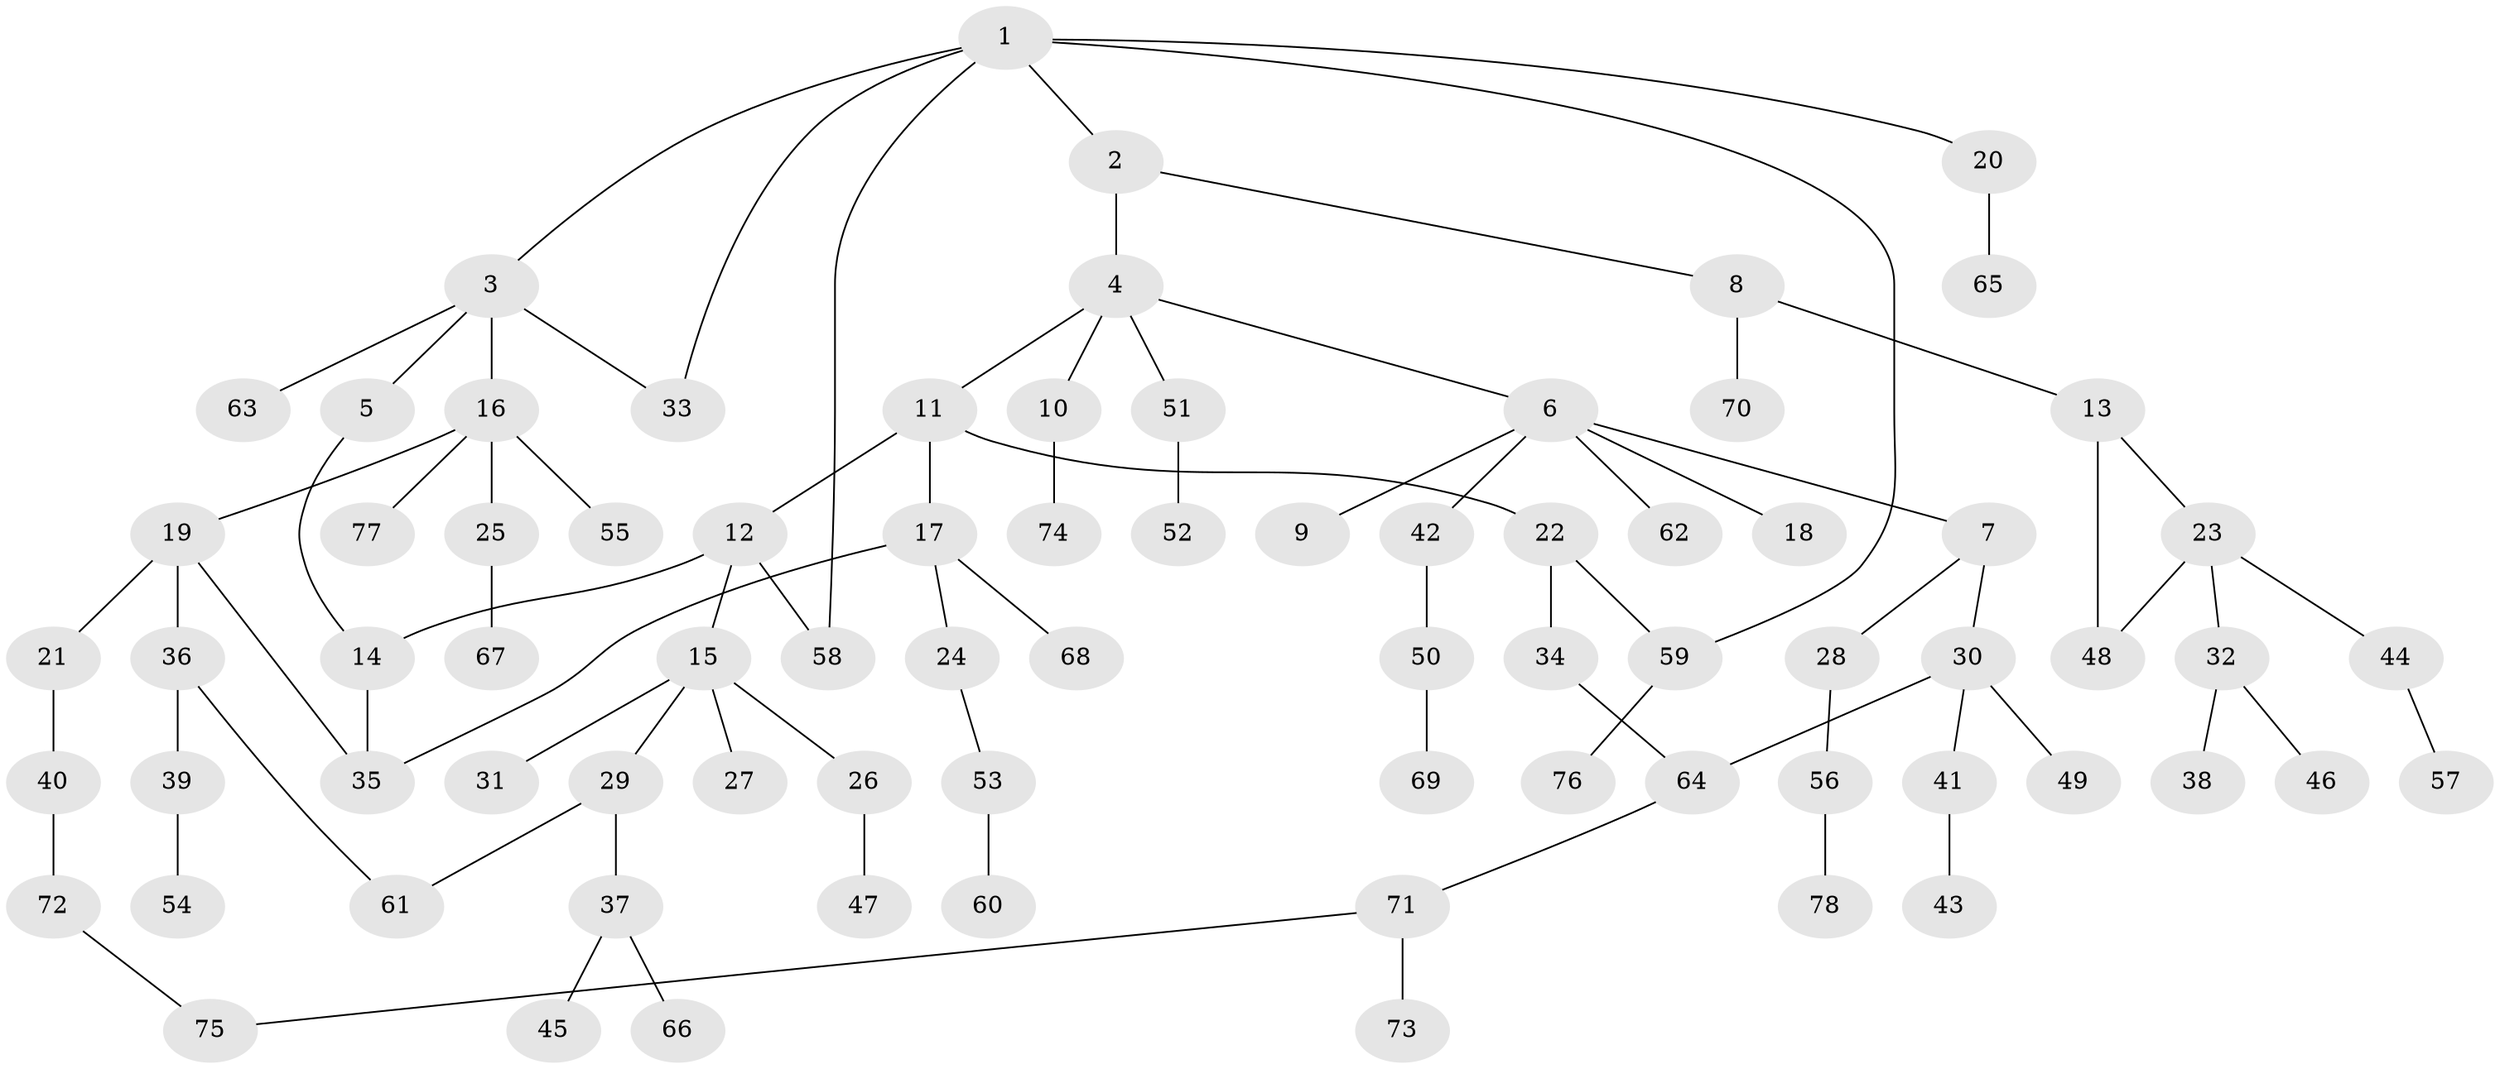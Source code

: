 // coarse degree distribution, {3: 0.21818181818181817, 5: 0.05454545454545454, 4: 0.09090909090909091, 1: 0.3090909090909091, 2: 0.32727272727272727}
// Generated by graph-tools (version 1.1) at 2025/36/03/04/25 23:36:08]
// undirected, 78 vertices, 87 edges
graph export_dot {
  node [color=gray90,style=filled];
  1;
  2;
  3;
  4;
  5;
  6;
  7;
  8;
  9;
  10;
  11;
  12;
  13;
  14;
  15;
  16;
  17;
  18;
  19;
  20;
  21;
  22;
  23;
  24;
  25;
  26;
  27;
  28;
  29;
  30;
  31;
  32;
  33;
  34;
  35;
  36;
  37;
  38;
  39;
  40;
  41;
  42;
  43;
  44;
  45;
  46;
  47;
  48;
  49;
  50;
  51;
  52;
  53;
  54;
  55;
  56;
  57;
  58;
  59;
  60;
  61;
  62;
  63;
  64;
  65;
  66;
  67;
  68;
  69;
  70;
  71;
  72;
  73;
  74;
  75;
  76;
  77;
  78;
  1 -- 2;
  1 -- 3;
  1 -- 20;
  1 -- 59;
  1 -- 58;
  1 -- 33;
  2 -- 4;
  2 -- 8;
  3 -- 5;
  3 -- 16;
  3 -- 33;
  3 -- 63;
  4 -- 6;
  4 -- 10;
  4 -- 11;
  4 -- 51;
  5 -- 14;
  6 -- 7;
  6 -- 9;
  6 -- 18;
  6 -- 42;
  6 -- 62;
  7 -- 28;
  7 -- 30;
  8 -- 13;
  8 -- 70;
  10 -- 74;
  11 -- 12;
  11 -- 17;
  11 -- 22;
  12 -- 15;
  12 -- 58;
  12 -- 14;
  13 -- 23;
  13 -- 48;
  14 -- 35;
  15 -- 26;
  15 -- 27;
  15 -- 29;
  15 -- 31;
  16 -- 19;
  16 -- 25;
  16 -- 55;
  16 -- 77;
  17 -- 24;
  17 -- 68;
  17 -- 35;
  19 -- 21;
  19 -- 36;
  19 -- 35;
  20 -- 65;
  21 -- 40;
  22 -- 34;
  22 -- 59;
  23 -- 32;
  23 -- 44;
  23 -- 48;
  24 -- 53;
  25 -- 67;
  26 -- 47;
  28 -- 56;
  29 -- 37;
  29 -- 61;
  30 -- 41;
  30 -- 49;
  30 -- 64;
  32 -- 38;
  32 -- 46;
  34 -- 64;
  36 -- 39;
  36 -- 61;
  37 -- 45;
  37 -- 66;
  39 -- 54;
  40 -- 72;
  41 -- 43;
  42 -- 50;
  44 -- 57;
  50 -- 69;
  51 -- 52;
  53 -- 60;
  56 -- 78;
  59 -- 76;
  64 -- 71;
  71 -- 73;
  71 -- 75;
  72 -- 75;
}
